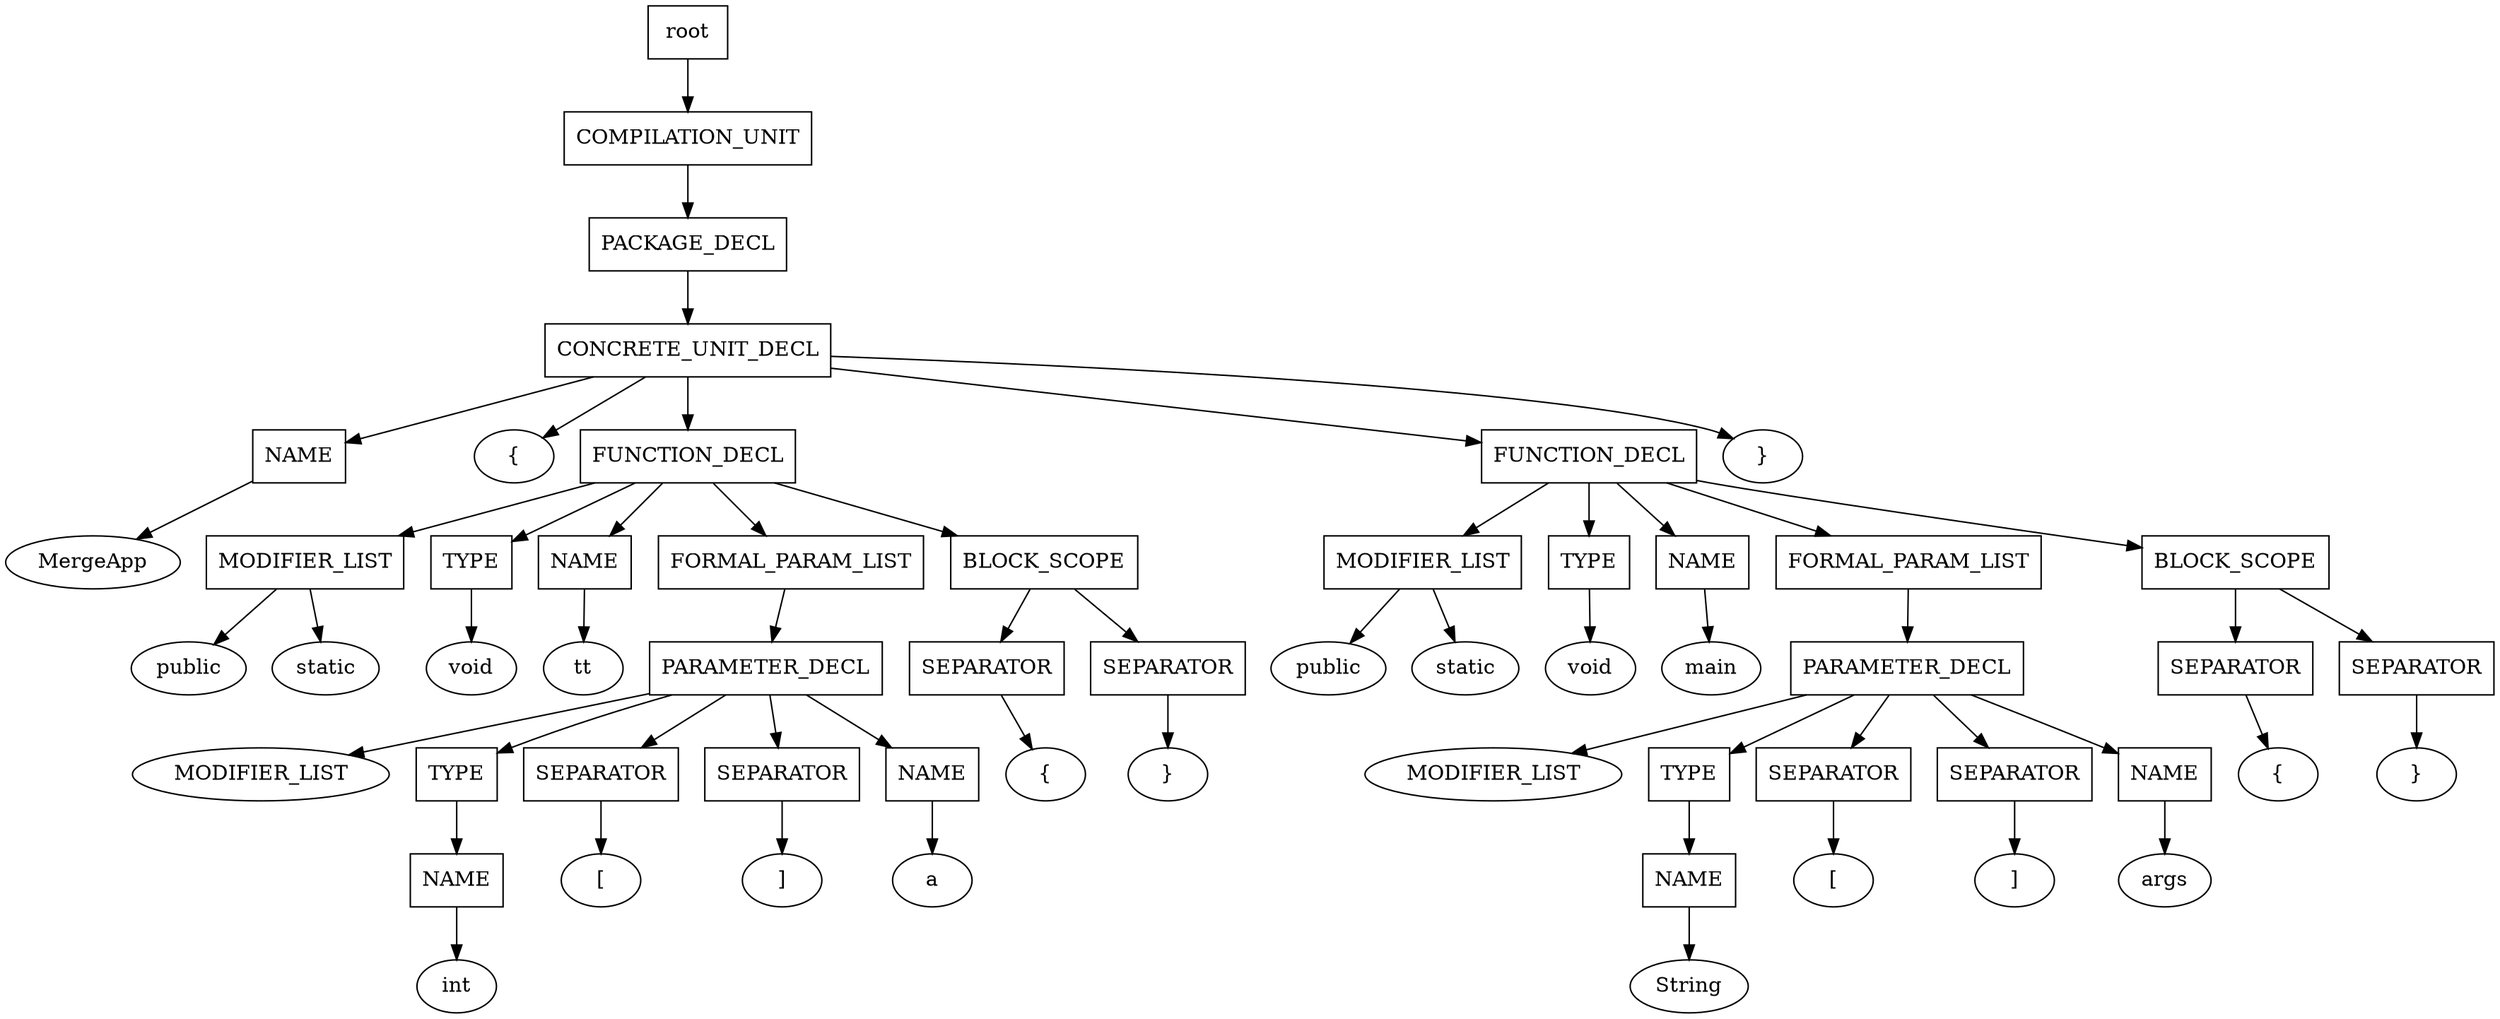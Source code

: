 digraph G {
	splines="TRUE";
	n_0 [label="root", shape="rectangle"]
	n_0 -> n_1
	n_1 [label="COMPILATION_UNIT", shape="rectangle"]
	n_1 -> n_2
	n_2 [label="PACKAGE_DECL", shape="rectangle"]
	n_2 -> n_3
	n_3 [label="CONCRETE_UNIT_DECL", shape="rectangle"]
	n_3 -> n_4
	n_4 [label="NAME", shape="rectangle"]
	n_4 -> n_9
	n_9 [label="MergeApp", shape="ellipse"]
	n_3 -> n_5
	n_5 [label="{", shape="ellipse"]
	n_3 -> n_6
	n_6 [label="FUNCTION_DECL", shape="rectangle"]
	n_6 -> n_10
	n_10 [label="MODIFIER_LIST", shape="rectangle"]
	n_10 -> n_20
	n_20 [label="public", shape="ellipse"]
	n_10 -> n_21
	n_21 [label="static", shape="ellipse"]
	n_6 -> n_11
	n_11 [label="TYPE", shape="rectangle"]
	n_11 -> n_22
	n_22 [label="void", shape="ellipse"]
	n_6 -> n_12
	n_12 [label="NAME", shape="rectangle"]
	n_12 -> n_23
	n_23 [label="tt", shape="ellipse"]
	n_6 -> n_13
	n_13 [label="FORMAL_PARAM_LIST", shape="rectangle"]
	n_13 -> n_24
	n_24 [label="PARAMETER_DECL", shape="rectangle"]
	n_24 -> n_34
	n_34 [label="MODIFIER_LIST", shape="ellipse"]
	n_24 -> n_35
	n_35 [label="TYPE", shape="rectangle"]
	n_35 -> n_48
	n_48 [label="NAME", shape="rectangle"]
	n_48 -> n_56
	n_56 [label="int", shape="ellipse"]
	n_24 -> n_36
	n_36 [label="SEPARATOR", shape="rectangle"]
	n_36 -> n_49
	n_49 [label="[", shape="ellipse"]
	n_24 -> n_37
	n_37 [label="SEPARATOR", shape="rectangle"]
	n_37 -> n_50
	n_50 [label="]", shape="ellipse"]
	n_24 -> n_38
	n_38 [label="NAME", shape="rectangle"]
	n_38 -> n_51
	n_51 [label="a", shape="ellipse"]
	n_6 -> n_14
	n_14 [label="BLOCK_SCOPE", shape="rectangle"]
	n_14 -> n_25
	n_25 [label="SEPARATOR", shape="rectangle"]
	n_25 -> n_39
	n_39 [label="{", shape="ellipse"]
	n_14 -> n_26
	n_26 [label="SEPARATOR", shape="rectangle"]
	n_26 -> n_40
	n_40 [label="}", shape="ellipse"]
	n_3 -> n_7
	n_7 [label="FUNCTION_DECL", shape="rectangle"]
	n_7 -> n_15
	n_15 [label="MODIFIER_LIST", shape="rectangle"]
	n_15 -> n_27
	n_27 [label="public", shape="ellipse"]
	n_15 -> n_28
	n_28 [label="static", shape="ellipse"]
	n_7 -> n_16
	n_16 [label="TYPE", shape="rectangle"]
	n_16 -> n_29
	n_29 [label="void", shape="ellipse"]
	n_7 -> n_17
	n_17 [label="NAME", shape="rectangle"]
	n_17 -> n_30
	n_30 [label="main", shape="ellipse"]
	n_7 -> n_18
	n_18 [label="FORMAL_PARAM_LIST", shape="rectangle"]
	n_18 -> n_31
	n_31 [label="PARAMETER_DECL", shape="rectangle"]
	n_31 -> n_41
	n_41 [label="MODIFIER_LIST", shape="ellipse"]
	n_31 -> n_42
	n_42 [label="TYPE", shape="rectangle"]
	n_42 -> n_52
	n_52 [label="NAME", shape="rectangle"]
	n_52 -> n_57
	n_57 [label="String", shape="ellipse"]
	n_31 -> n_43
	n_43 [label="SEPARATOR", shape="rectangle"]
	n_43 -> n_53
	n_53 [label="[", shape="ellipse"]
	n_31 -> n_44
	n_44 [label="SEPARATOR", shape="rectangle"]
	n_44 -> n_54
	n_54 [label="]", shape="ellipse"]
	n_31 -> n_45
	n_45 [label="NAME", shape="rectangle"]
	n_45 -> n_55
	n_55 [label="args", shape="ellipse"]
	n_7 -> n_19
	n_19 [label="BLOCK_SCOPE", shape="rectangle"]
	n_19 -> n_32
	n_32 [label="SEPARATOR", shape="rectangle"]
	n_32 -> n_46
	n_46 [label="{", shape="ellipse"]
	n_19 -> n_33
	n_33 [label="SEPARATOR", shape="rectangle"]
	n_33 -> n_47
	n_47 [label="}", shape="ellipse"]
	n_3 -> n_8
	n_8 [label="}", shape="ellipse"]
}
